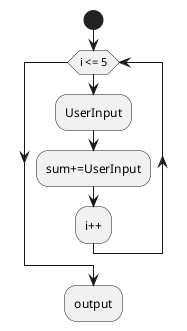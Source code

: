 /*
 *  UCF COP3330 Summer 2021 Assignment 2 Solution
 *  Copyright 2021 Bao Kastan
 */

@startuml
start
while (i <= 5)
:UserInput;
:sum+=UserInput;
:i++;
endwhile
:output;
@enduml